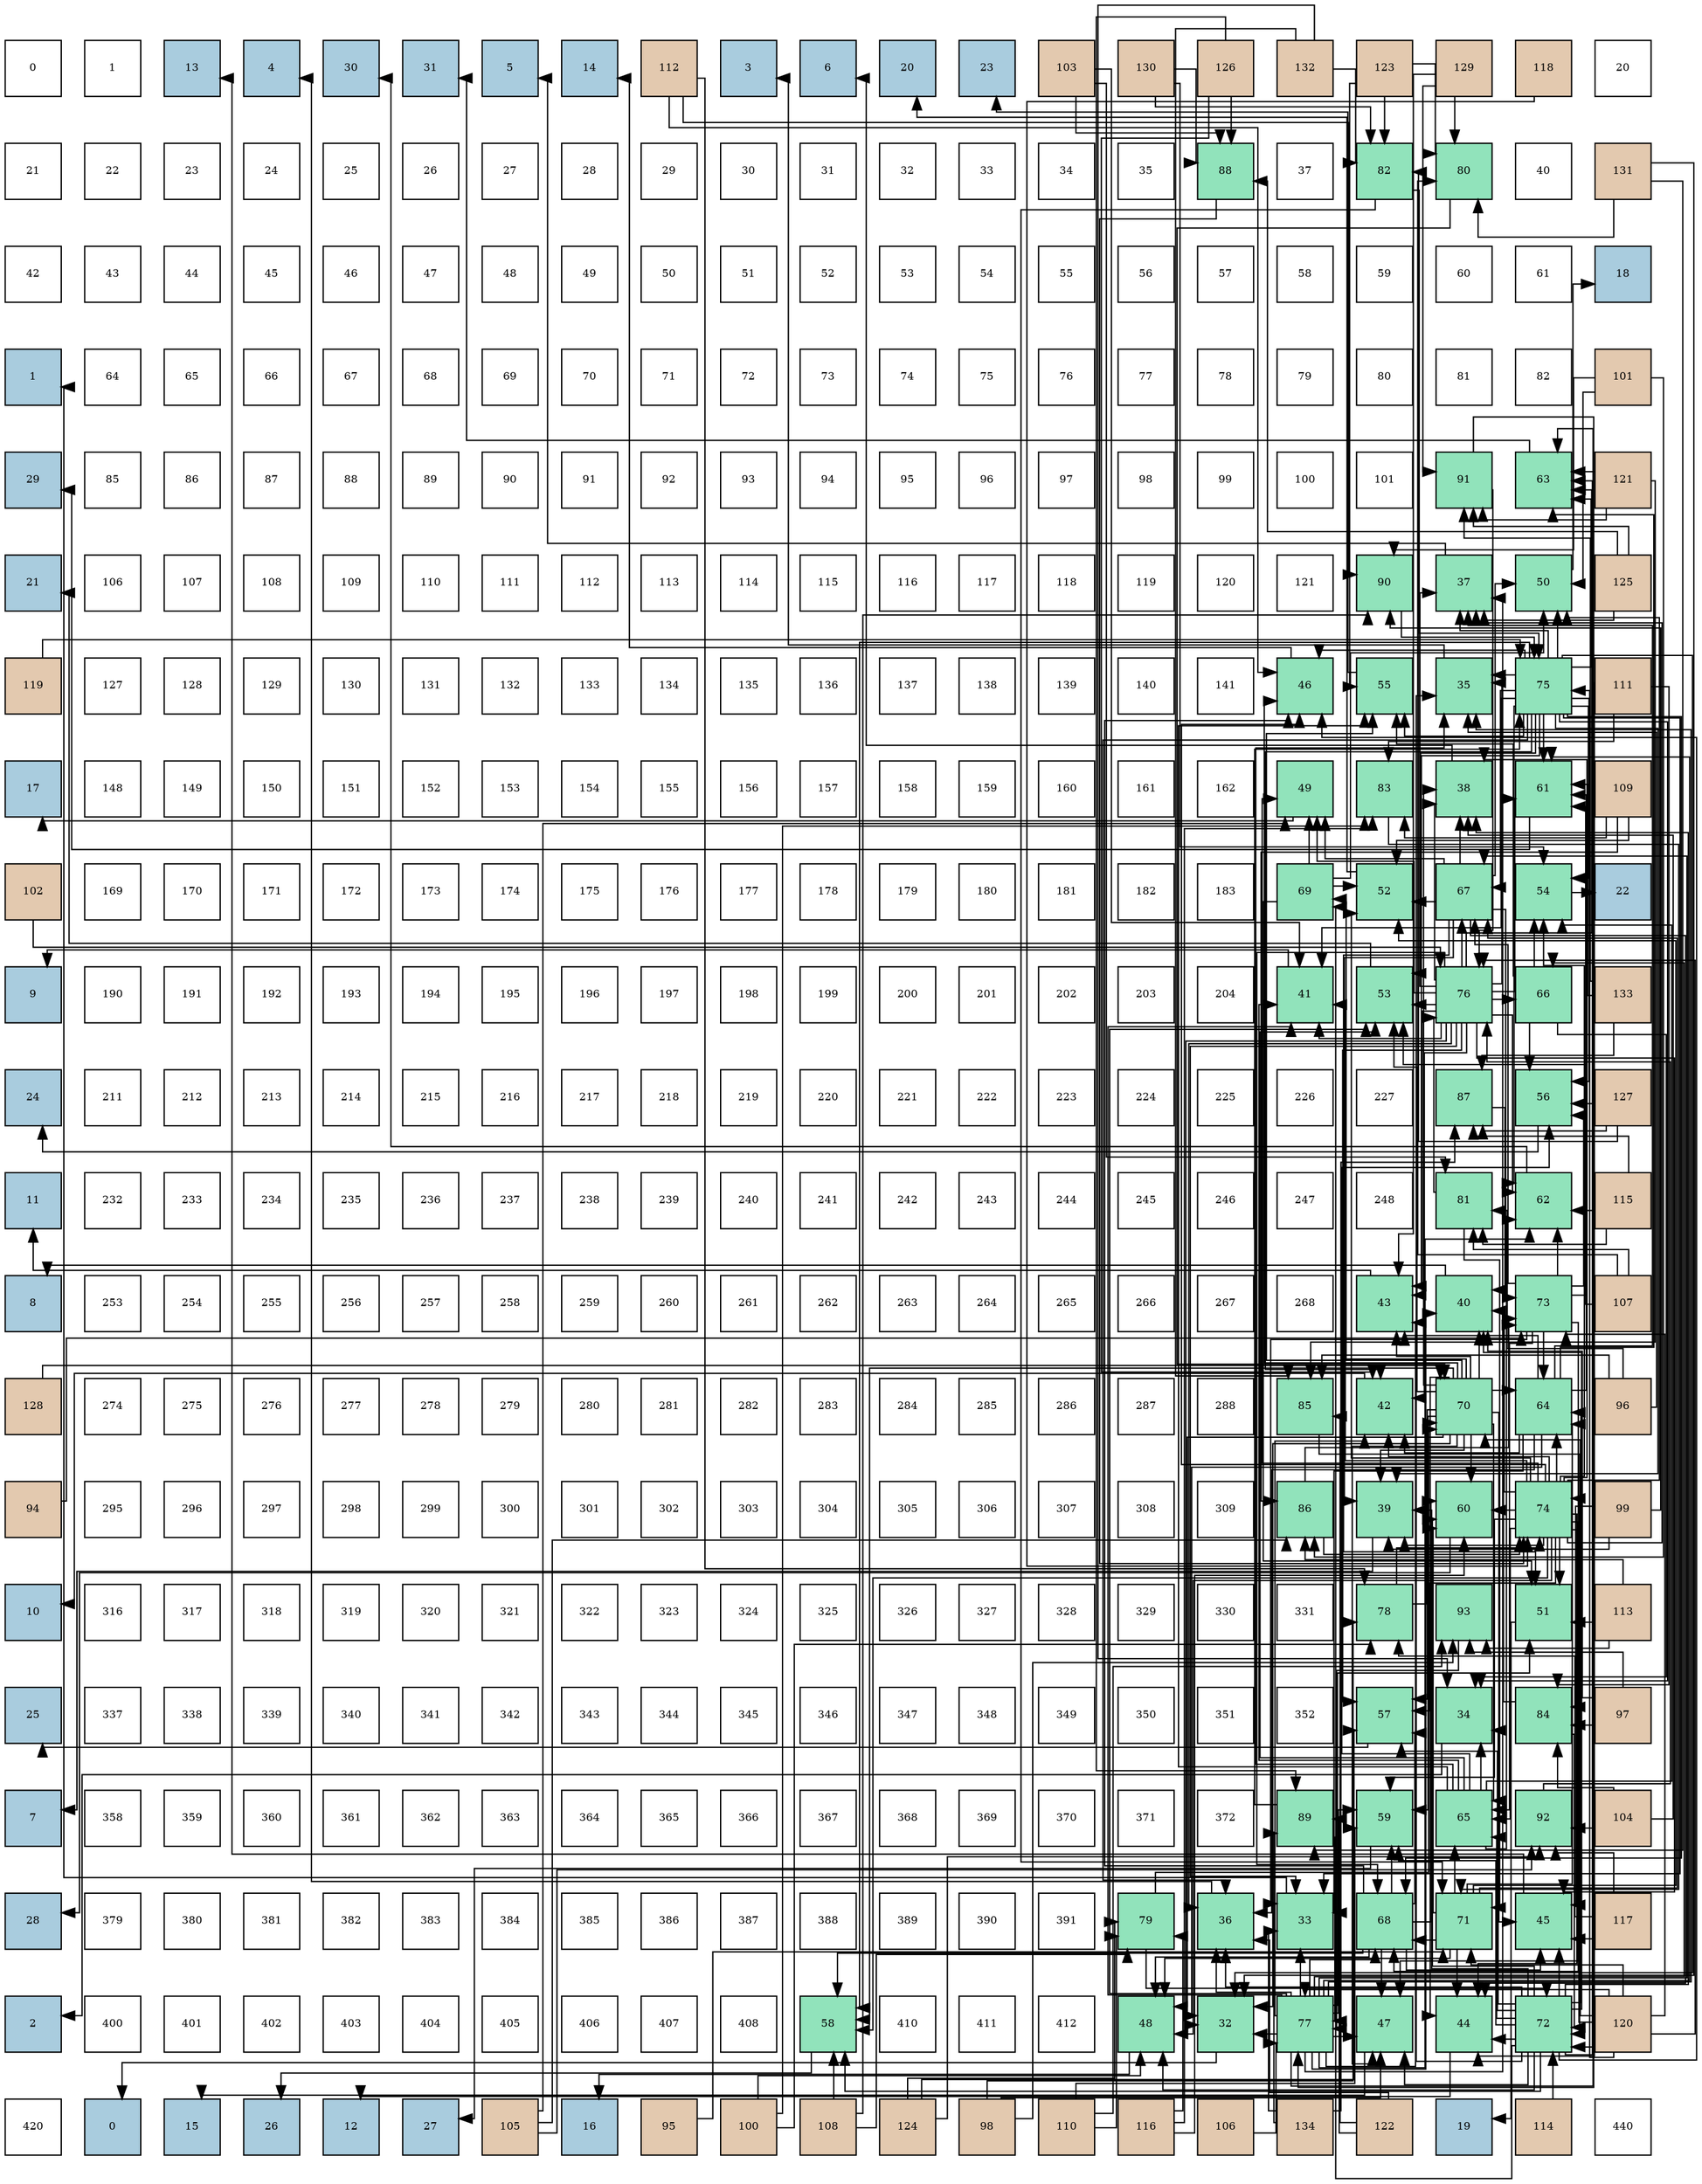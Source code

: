 digraph layout{
 rankdir=TB;
 splines=ortho;
 node [style=filled shape=square fixedsize=true width=0.6];
0[label="0", fontsize=8, fillcolor="#ffffff"];
1[label="1", fontsize=8, fillcolor="#ffffff"];
2[label="13", fontsize=8, fillcolor="#a9ccde"];
3[label="4", fontsize=8, fillcolor="#a9ccde"];
4[label="30", fontsize=8, fillcolor="#a9ccde"];
5[label="31", fontsize=8, fillcolor="#a9ccde"];
6[label="5", fontsize=8, fillcolor="#a9ccde"];
7[label="14", fontsize=8, fillcolor="#a9ccde"];
8[label="112", fontsize=8, fillcolor="#e3c9af"];
9[label="3", fontsize=8, fillcolor="#a9ccde"];
10[label="6", fontsize=8, fillcolor="#a9ccde"];
11[label="20", fontsize=8, fillcolor="#a9ccde"];
12[label="23", fontsize=8, fillcolor="#a9ccde"];
13[label="103", fontsize=8, fillcolor="#e3c9af"];
14[label="130", fontsize=8, fillcolor="#e3c9af"];
15[label="126", fontsize=8, fillcolor="#e3c9af"];
16[label="132", fontsize=8, fillcolor="#e3c9af"];
17[label="123", fontsize=8, fillcolor="#e3c9af"];
18[label="129", fontsize=8, fillcolor="#e3c9af"];
19[label="118", fontsize=8, fillcolor="#e3c9af"];
20[label="20", fontsize=8, fillcolor="#ffffff"];
21[label="21", fontsize=8, fillcolor="#ffffff"];
22[label="22", fontsize=8, fillcolor="#ffffff"];
23[label="23", fontsize=8, fillcolor="#ffffff"];
24[label="24", fontsize=8, fillcolor="#ffffff"];
25[label="25", fontsize=8, fillcolor="#ffffff"];
26[label="26", fontsize=8, fillcolor="#ffffff"];
27[label="27", fontsize=8, fillcolor="#ffffff"];
28[label="28", fontsize=8, fillcolor="#ffffff"];
29[label="29", fontsize=8, fillcolor="#ffffff"];
30[label="30", fontsize=8, fillcolor="#ffffff"];
31[label="31", fontsize=8, fillcolor="#ffffff"];
32[label="32", fontsize=8, fillcolor="#ffffff"];
33[label="33", fontsize=8, fillcolor="#ffffff"];
34[label="34", fontsize=8, fillcolor="#ffffff"];
35[label="35", fontsize=8, fillcolor="#ffffff"];
36[label="88", fontsize=8, fillcolor="#91e3bb"];
37[label="37", fontsize=8, fillcolor="#ffffff"];
38[label="82", fontsize=8, fillcolor="#91e3bb"];
39[label="80", fontsize=8, fillcolor="#91e3bb"];
40[label="40", fontsize=8, fillcolor="#ffffff"];
41[label="131", fontsize=8, fillcolor="#e3c9af"];
42[label="42", fontsize=8, fillcolor="#ffffff"];
43[label="43", fontsize=8, fillcolor="#ffffff"];
44[label="44", fontsize=8, fillcolor="#ffffff"];
45[label="45", fontsize=8, fillcolor="#ffffff"];
46[label="46", fontsize=8, fillcolor="#ffffff"];
47[label="47", fontsize=8, fillcolor="#ffffff"];
48[label="48", fontsize=8, fillcolor="#ffffff"];
49[label="49", fontsize=8, fillcolor="#ffffff"];
50[label="50", fontsize=8, fillcolor="#ffffff"];
51[label="51", fontsize=8, fillcolor="#ffffff"];
52[label="52", fontsize=8, fillcolor="#ffffff"];
53[label="53", fontsize=8, fillcolor="#ffffff"];
54[label="54", fontsize=8, fillcolor="#ffffff"];
55[label="55", fontsize=8, fillcolor="#ffffff"];
56[label="56", fontsize=8, fillcolor="#ffffff"];
57[label="57", fontsize=8, fillcolor="#ffffff"];
58[label="58", fontsize=8, fillcolor="#ffffff"];
59[label="59", fontsize=8, fillcolor="#ffffff"];
60[label="60", fontsize=8, fillcolor="#ffffff"];
61[label="61", fontsize=8, fillcolor="#ffffff"];
62[label="18", fontsize=8, fillcolor="#a9ccde"];
63[label="1", fontsize=8, fillcolor="#a9ccde"];
64[label="64", fontsize=8, fillcolor="#ffffff"];
65[label="65", fontsize=8, fillcolor="#ffffff"];
66[label="66", fontsize=8, fillcolor="#ffffff"];
67[label="67", fontsize=8, fillcolor="#ffffff"];
68[label="68", fontsize=8, fillcolor="#ffffff"];
69[label="69", fontsize=8, fillcolor="#ffffff"];
70[label="70", fontsize=8, fillcolor="#ffffff"];
71[label="71", fontsize=8, fillcolor="#ffffff"];
72[label="72", fontsize=8, fillcolor="#ffffff"];
73[label="73", fontsize=8, fillcolor="#ffffff"];
74[label="74", fontsize=8, fillcolor="#ffffff"];
75[label="75", fontsize=8, fillcolor="#ffffff"];
76[label="76", fontsize=8, fillcolor="#ffffff"];
77[label="77", fontsize=8, fillcolor="#ffffff"];
78[label="78", fontsize=8, fillcolor="#ffffff"];
79[label="79", fontsize=8, fillcolor="#ffffff"];
80[label="80", fontsize=8, fillcolor="#ffffff"];
81[label="81", fontsize=8, fillcolor="#ffffff"];
82[label="82", fontsize=8, fillcolor="#ffffff"];
83[label="101", fontsize=8, fillcolor="#e3c9af"];
84[label="29", fontsize=8, fillcolor="#a9ccde"];
85[label="85", fontsize=8, fillcolor="#ffffff"];
86[label="86", fontsize=8, fillcolor="#ffffff"];
87[label="87", fontsize=8, fillcolor="#ffffff"];
88[label="88", fontsize=8, fillcolor="#ffffff"];
89[label="89", fontsize=8, fillcolor="#ffffff"];
90[label="90", fontsize=8, fillcolor="#ffffff"];
91[label="91", fontsize=8, fillcolor="#ffffff"];
92[label="92", fontsize=8, fillcolor="#ffffff"];
93[label="93", fontsize=8, fillcolor="#ffffff"];
94[label="94", fontsize=8, fillcolor="#ffffff"];
95[label="95", fontsize=8, fillcolor="#ffffff"];
96[label="96", fontsize=8, fillcolor="#ffffff"];
97[label="97", fontsize=8, fillcolor="#ffffff"];
98[label="98", fontsize=8, fillcolor="#ffffff"];
99[label="99", fontsize=8, fillcolor="#ffffff"];
100[label="100", fontsize=8, fillcolor="#ffffff"];
101[label="101", fontsize=8, fillcolor="#ffffff"];
102[label="91", fontsize=8, fillcolor="#91e3bb"];
103[label="63", fontsize=8, fillcolor="#91e3bb"];
104[label="121", fontsize=8, fillcolor="#e3c9af"];
105[label="21", fontsize=8, fillcolor="#a9ccde"];
106[label="106", fontsize=8, fillcolor="#ffffff"];
107[label="107", fontsize=8, fillcolor="#ffffff"];
108[label="108", fontsize=8, fillcolor="#ffffff"];
109[label="109", fontsize=8, fillcolor="#ffffff"];
110[label="110", fontsize=8, fillcolor="#ffffff"];
111[label="111", fontsize=8, fillcolor="#ffffff"];
112[label="112", fontsize=8, fillcolor="#ffffff"];
113[label="113", fontsize=8, fillcolor="#ffffff"];
114[label="114", fontsize=8, fillcolor="#ffffff"];
115[label="115", fontsize=8, fillcolor="#ffffff"];
116[label="116", fontsize=8, fillcolor="#ffffff"];
117[label="117", fontsize=8, fillcolor="#ffffff"];
118[label="118", fontsize=8, fillcolor="#ffffff"];
119[label="119", fontsize=8, fillcolor="#ffffff"];
120[label="120", fontsize=8, fillcolor="#ffffff"];
121[label="121", fontsize=8, fillcolor="#ffffff"];
122[label="90", fontsize=8, fillcolor="#91e3bb"];
123[label="37", fontsize=8, fillcolor="#91e3bb"];
124[label="50", fontsize=8, fillcolor="#91e3bb"];
125[label="125", fontsize=8, fillcolor="#e3c9af"];
126[label="119", fontsize=8, fillcolor="#e3c9af"];
127[label="127", fontsize=8, fillcolor="#ffffff"];
128[label="128", fontsize=8, fillcolor="#ffffff"];
129[label="129", fontsize=8, fillcolor="#ffffff"];
130[label="130", fontsize=8, fillcolor="#ffffff"];
131[label="131", fontsize=8, fillcolor="#ffffff"];
132[label="132", fontsize=8, fillcolor="#ffffff"];
133[label="133", fontsize=8, fillcolor="#ffffff"];
134[label="134", fontsize=8, fillcolor="#ffffff"];
135[label="135", fontsize=8, fillcolor="#ffffff"];
136[label="136", fontsize=8, fillcolor="#ffffff"];
137[label="137", fontsize=8, fillcolor="#ffffff"];
138[label="138", fontsize=8, fillcolor="#ffffff"];
139[label="139", fontsize=8, fillcolor="#ffffff"];
140[label="140", fontsize=8, fillcolor="#ffffff"];
141[label="141", fontsize=8, fillcolor="#ffffff"];
142[label="46", fontsize=8, fillcolor="#91e3bb"];
143[label="55", fontsize=8, fillcolor="#91e3bb"];
144[label="35", fontsize=8, fillcolor="#91e3bb"];
145[label="75", fontsize=8, fillcolor="#91e3bb"];
146[label="111", fontsize=8, fillcolor="#e3c9af"];
147[label="17", fontsize=8, fillcolor="#a9ccde"];
148[label="148", fontsize=8, fillcolor="#ffffff"];
149[label="149", fontsize=8, fillcolor="#ffffff"];
150[label="150", fontsize=8, fillcolor="#ffffff"];
151[label="151", fontsize=8, fillcolor="#ffffff"];
152[label="152", fontsize=8, fillcolor="#ffffff"];
153[label="153", fontsize=8, fillcolor="#ffffff"];
154[label="154", fontsize=8, fillcolor="#ffffff"];
155[label="155", fontsize=8, fillcolor="#ffffff"];
156[label="156", fontsize=8, fillcolor="#ffffff"];
157[label="157", fontsize=8, fillcolor="#ffffff"];
158[label="158", fontsize=8, fillcolor="#ffffff"];
159[label="159", fontsize=8, fillcolor="#ffffff"];
160[label="160", fontsize=8, fillcolor="#ffffff"];
161[label="161", fontsize=8, fillcolor="#ffffff"];
162[label="162", fontsize=8, fillcolor="#ffffff"];
163[label="49", fontsize=8, fillcolor="#91e3bb"];
164[label="83", fontsize=8, fillcolor="#91e3bb"];
165[label="38", fontsize=8, fillcolor="#91e3bb"];
166[label="61", fontsize=8, fillcolor="#91e3bb"];
167[label="109", fontsize=8, fillcolor="#e3c9af"];
168[label="102", fontsize=8, fillcolor="#e3c9af"];
169[label="169", fontsize=8, fillcolor="#ffffff"];
170[label="170", fontsize=8, fillcolor="#ffffff"];
171[label="171", fontsize=8, fillcolor="#ffffff"];
172[label="172", fontsize=8, fillcolor="#ffffff"];
173[label="173", fontsize=8, fillcolor="#ffffff"];
174[label="174", fontsize=8, fillcolor="#ffffff"];
175[label="175", fontsize=8, fillcolor="#ffffff"];
176[label="176", fontsize=8, fillcolor="#ffffff"];
177[label="177", fontsize=8, fillcolor="#ffffff"];
178[label="178", fontsize=8, fillcolor="#ffffff"];
179[label="179", fontsize=8, fillcolor="#ffffff"];
180[label="180", fontsize=8, fillcolor="#ffffff"];
181[label="181", fontsize=8, fillcolor="#ffffff"];
182[label="182", fontsize=8, fillcolor="#ffffff"];
183[label="183", fontsize=8, fillcolor="#ffffff"];
184[label="69", fontsize=8, fillcolor="#91e3bb"];
185[label="52", fontsize=8, fillcolor="#91e3bb"];
186[label="67", fontsize=8, fillcolor="#91e3bb"];
187[label="54", fontsize=8, fillcolor="#91e3bb"];
188[label="22", fontsize=8, fillcolor="#a9ccde"];
189[label="9", fontsize=8, fillcolor="#a9ccde"];
190[label="190", fontsize=8, fillcolor="#ffffff"];
191[label="191", fontsize=8, fillcolor="#ffffff"];
192[label="192", fontsize=8, fillcolor="#ffffff"];
193[label="193", fontsize=8, fillcolor="#ffffff"];
194[label="194", fontsize=8, fillcolor="#ffffff"];
195[label="195", fontsize=8, fillcolor="#ffffff"];
196[label="196", fontsize=8, fillcolor="#ffffff"];
197[label="197", fontsize=8, fillcolor="#ffffff"];
198[label="198", fontsize=8, fillcolor="#ffffff"];
199[label="199", fontsize=8, fillcolor="#ffffff"];
200[label="200", fontsize=8, fillcolor="#ffffff"];
201[label="201", fontsize=8, fillcolor="#ffffff"];
202[label="202", fontsize=8, fillcolor="#ffffff"];
203[label="203", fontsize=8, fillcolor="#ffffff"];
204[label="204", fontsize=8, fillcolor="#ffffff"];
205[label="41", fontsize=8, fillcolor="#91e3bb"];
206[label="53", fontsize=8, fillcolor="#91e3bb"];
207[label="76", fontsize=8, fillcolor="#91e3bb"];
208[label="66", fontsize=8, fillcolor="#91e3bb"];
209[label="133", fontsize=8, fillcolor="#e3c9af"];
210[label="24", fontsize=8, fillcolor="#a9ccde"];
211[label="211", fontsize=8, fillcolor="#ffffff"];
212[label="212", fontsize=8, fillcolor="#ffffff"];
213[label="213", fontsize=8, fillcolor="#ffffff"];
214[label="214", fontsize=8, fillcolor="#ffffff"];
215[label="215", fontsize=8, fillcolor="#ffffff"];
216[label="216", fontsize=8, fillcolor="#ffffff"];
217[label="217", fontsize=8, fillcolor="#ffffff"];
218[label="218", fontsize=8, fillcolor="#ffffff"];
219[label="219", fontsize=8, fillcolor="#ffffff"];
220[label="220", fontsize=8, fillcolor="#ffffff"];
221[label="221", fontsize=8, fillcolor="#ffffff"];
222[label="222", fontsize=8, fillcolor="#ffffff"];
223[label="223", fontsize=8, fillcolor="#ffffff"];
224[label="224", fontsize=8, fillcolor="#ffffff"];
225[label="225", fontsize=8, fillcolor="#ffffff"];
226[label="226", fontsize=8, fillcolor="#ffffff"];
227[label="227", fontsize=8, fillcolor="#ffffff"];
228[label="87", fontsize=8, fillcolor="#91e3bb"];
229[label="56", fontsize=8, fillcolor="#91e3bb"];
230[label="127", fontsize=8, fillcolor="#e3c9af"];
231[label="11", fontsize=8, fillcolor="#a9ccde"];
232[label="232", fontsize=8, fillcolor="#ffffff"];
233[label="233", fontsize=8, fillcolor="#ffffff"];
234[label="234", fontsize=8, fillcolor="#ffffff"];
235[label="235", fontsize=8, fillcolor="#ffffff"];
236[label="236", fontsize=8, fillcolor="#ffffff"];
237[label="237", fontsize=8, fillcolor="#ffffff"];
238[label="238", fontsize=8, fillcolor="#ffffff"];
239[label="239", fontsize=8, fillcolor="#ffffff"];
240[label="240", fontsize=8, fillcolor="#ffffff"];
241[label="241", fontsize=8, fillcolor="#ffffff"];
242[label="242", fontsize=8, fillcolor="#ffffff"];
243[label="243", fontsize=8, fillcolor="#ffffff"];
244[label="244", fontsize=8, fillcolor="#ffffff"];
245[label="245", fontsize=8, fillcolor="#ffffff"];
246[label="246", fontsize=8, fillcolor="#ffffff"];
247[label="247", fontsize=8, fillcolor="#ffffff"];
248[label="248", fontsize=8, fillcolor="#ffffff"];
249[label="81", fontsize=8, fillcolor="#91e3bb"];
250[label="62", fontsize=8, fillcolor="#91e3bb"];
251[label="115", fontsize=8, fillcolor="#e3c9af"];
252[label="8", fontsize=8, fillcolor="#a9ccde"];
253[label="253", fontsize=8, fillcolor="#ffffff"];
254[label="254", fontsize=8, fillcolor="#ffffff"];
255[label="255", fontsize=8, fillcolor="#ffffff"];
256[label="256", fontsize=8, fillcolor="#ffffff"];
257[label="257", fontsize=8, fillcolor="#ffffff"];
258[label="258", fontsize=8, fillcolor="#ffffff"];
259[label="259", fontsize=8, fillcolor="#ffffff"];
260[label="260", fontsize=8, fillcolor="#ffffff"];
261[label="261", fontsize=8, fillcolor="#ffffff"];
262[label="262", fontsize=8, fillcolor="#ffffff"];
263[label="263", fontsize=8, fillcolor="#ffffff"];
264[label="264", fontsize=8, fillcolor="#ffffff"];
265[label="265", fontsize=8, fillcolor="#ffffff"];
266[label="266", fontsize=8, fillcolor="#ffffff"];
267[label="267", fontsize=8, fillcolor="#ffffff"];
268[label="268", fontsize=8, fillcolor="#ffffff"];
269[label="43", fontsize=8, fillcolor="#91e3bb"];
270[label="40", fontsize=8, fillcolor="#91e3bb"];
271[label="73", fontsize=8, fillcolor="#91e3bb"];
272[label="107", fontsize=8, fillcolor="#e3c9af"];
273[label="128", fontsize=8, fillcolor="#e3c9af"];
274[label="274", fontsize=8, fillcolor="#ffffff"];
275[label="275", fontsize=8, fillcolor="#ffffff"];
276[label="276", fontsize=8, fillcolor="#ffffff"];
277[label="277", fontsize=8, fillcolor="#ffffff"];
278[label="278", fontsize=8, fillcolor="#ffffff"];
279[label="279", fontsize=8, fillcolor="#ffffff"];
280[label="280", fontsize=8, fillcolor="#ffffff"];
281[label="281", fontsize=8, fillcolor="#ffffff"];
282[label="282", fontsize=8, fillcolor="#ffffff"];
283[label="283", fontsize=8, fillcolor="#ffffff"];
284[label="284", fontsize=8, fillcolor="#ffffff"];
285[label="285", fontsize=8, fillcolor="#ffffff"];
286[label="286", fontsize=8, fillcolor="#ffffff"];
287[label="287", fontsize=8, fillcolor="#ffffff"];
288[label="288", fontsize=8, fillcolor="#ffffff"];
289[label="85", fontsize=8, fillcolor="#91e3bb"];
290[label="42", fontsize=8, fillcolor="#91e3bb"];
291[label="70", fontsize=8, fillcolor="#91e3bb"];
292[label="64", fontsize=8, fillcolor="#91e3bb"];
293[label="96", fontsize=8, fillcolor="#e3c9af"];
294[label="94", fontsize=8, fillcolor="#e3c9af"];
295[label="295", fontsize=8, fillcolor="#ffffff"];
296[label="296", fontsize=8, fillcolor="#ffffff"];
297[label="297", fontsize=8, fillcolor="#ffffff"];
298[label="298", fontsize=8, fillcolor="#ffffff"];
299[label="299", fontsize=8, fillcolor="#ffffff"];
300[label="300", fontsize=8, fillcolor="#ffffff"];
301[label="301", fontsize=8, fillcolor="#ffffff"];
302[label="302", fontsize=8, fillcolor="#ffffff"];
303[label="303", fontsize=8, fillcolor="#ffffff"];
304[label="304", fontsize=8, fillcolor="#ffffff"];
305[label="305", fontsize=8, fillcolor="#ffffff"];
306[label="306", fontsize=8, fillcolor="#ffffff"];
307[label="307", fontsize=8, fillcolor="#ffffff"];
308[label="308", fontsize=8, fillcolor="#ffffff"];
309[label="309", fontsize=8, fillcolor="#ffffff"];
310[label="86", fontsize=8, fillcolor="#91e3bb"];
311[label="39", fontsize=8, fillcolor="#91e3bb"];
312[label="60", fontsize=8, fillcolor="#91e3bb"];
313[label="74", fontsize=8, fillcolor="#91e3bb"];
314[label="99", fontsize=8, fillcolor="#e3c9af"];
315[label="10", fontsize=8, fillcolor="#a9ccde"];
316[label="316", fontsize=8, fillcolor="#ffffff"];
317[label="317", fontsize=8, fillcolor="#ffffff"];
318[label="318", fontsize=8, fillcolor="#ffffff"];
319[label="319", fontsize=8, fillcolor="#ffffff"];
320[label="320", fontsize=8, fillcolor="#ffffff"];
321[label="321", fontsize=8, fillcolor="#ffffff"];
322[label="322", fontsize=8, fillcolor="#ffffff"];
323[label="323", fontsize=8, fillcolor="#ffffff"];
324[label="324", fontsize=8, fillcolor="#ffffff"];
325[label="325", fontsize=8, fillcolor="#ffffff"];
326[label="326", fontsize=8, fillcolor="#ffffff"];
327[label="327", fontsize=8, fillcolor="#ffffff"];
328[label="328", fontsize=8, fillcolor="#ffffff"];
329[label="329", fontsize=8, fillcolor="#ffffff"];
330[label="330", fontsize=8, fillcolor="#ffffff"];
331[label="331", fontsize=8, fillcolor="#ffffff"];
332[label="78", fontsize=8, fillcolor="#91e3bb"];
333[label="93", fontsize=8, fillcolor="#91e3bb"];
334[label="51", fontsize=8, fillcolor="#91e3bb"];
335[label="113", fontsize=8, fillcolor="#e3c9af"];
336[label="25", fontsize=8, fillcolor="#a9ccde"];
337[label="337", fontsize=8, fillcolor="#ffffff"];
338[label="338", fontsize=8, fillcolor="#ffffff"];
339[label="339", fontsize=8, fillcolor="#ffffff"];
340[label="340", fontsize=8, fillcolor="#ffffff"];
341[label="341", fontsize=8, fillcolor="#ffffff"];
342[label="342", fontsize=8, fillcolor="#ffffff"];
343[label="343", fontsize=8, fillcolor="#ffffff"];
344[label="344", fontsize=8, fillcolor="#ffffff"];
345[label="345", fontsize=8, fillcolor="#ffffff"];
346[label="346", fontsize=8, fillcolor="#ffffff"];
347[label="347", fontsize=8, fillcolor="#ffffff"];
348[label="348", fontsize=8, fillcolor="#ffffff"];
349[label="349", fontsize=8, fillcolor="#ffffff"];
350[label="350", fontsize=8, fillcolor="#ffffff"];
351[label="351", fontsize=8, fillcolor="#ffffff"];
352[label="352", fontsize=8, fillcolor="#ffffff"];
353[label="57", fontsize=8, fillcolor="#91e3bb"];
354[label="34", fontsize=8, fillcolor="#91e3bb"];
355[label="84", fontsize=8, fillcolor="#91e3bb"];
356[label="97", fontsize=8, fillcolor="#e3c9af"];
357[label="7", fontsize=8, fillcolor="#a9ccde"];
358[label="358", fontsize=8, fillcolor="#ffffff"];
359[label="359", fontsize=8, fillcolor="#ffffff"];
360[label="360", fontsize=8, fillcolor="#ffffff"];
361[label="361", fontsize=8, fillcolor="#ffffff"];
362[label="362", fontsize=8, fillcolor="#ffffff"];
363[label="363", fontsize=8, fillcolor="#ffffff"];
364[label="364", fontsize=8, fillcolor="#ffffff"];
365[label="365", fontsize=8, fillcolor="#ffffff"];
366[label="366", fontsize=8, fillcolor="#ffffff"];
367[label="367", fontsize=8, fillcolor="#ffffff"];
368[label="368", fontsize=8, fillcolor="#ffffff"];
369[label="369", fontsize=8, fillcolor="#ffffff"];
370[label="370", fontsize=8, fillcolor="#ffffff"];
371[label="371", fontsize=8, fillcolor="#ffffff"];
372[label="372", fontsize=8, fillcolor="#ffffff"];
373[label="89", fontsize=8, fillcolor="#91e3bb"];
374[label="59", fontsize=8, fillcolor="#91e3bb"];
375[label="65", fontsize=8, fillcolor="#91e3bb"];
376[label="92", fontsize=8, fillcolor="#91e3bb"];
377[label="104", fontsize=8, fillcolor="#e3c9af"];
378[label="28", fontsize=8, fillcolor="#a9ccde"];
379[label="379", fontsize=8, fillcolor="#ffffff"];
380[label="380", fontsize=8, fillcolor="#ffffff"];
381[label="381", fontsize=8, fillcolor="#ffffff"];
382[label="382", fontsize=8, fillcolor="#ffffff"];
383[label="383", fontsize=8, fillcolor="#ffffff"];
384[label="384", fontsize=8, fillcolor="#ffffff"];
385[label="385", fontsize=8, fillcolor="#ffffff"];
386[label="386", fontsize=8, fillcolor="#ffffff"];
387[label="387", fontsize=8, fillcolor="#ffffff"];
388[label="388", fontsize=8, fillcolor="#ffffff"];
389[label="389", fontsize=8, fillcolor="#ffffff"];
390[label="390", fontsize=8, fillcolor="#ffffff"];
391[label="391", fontsize=8, fillcolor="#ffffff"];
392[label="79", fontsize=8, fillcolor="#91e3bb"];
393[label="36", fontsize=8, fillcolor="#91e3bb"];
394[label="33", fontsize=8, fillcolor="#91e3bb"];
395[label="68", fontsize=8, fillcolor="#91e3bb"];
396[label="71", fontsize=8, fillcolor="#91e3bb"];
397[label="45", fontsize=8, fillcolor="#91e3bb"];
398[label="117", fontsize=8, fillcolor="#e3c9af"];
399[label="2", fontsize=8, fillcolor="#a9ccde"];
400[label="400", fontsize=8, fillcolor="#ffffff"];
401[label="401", fontsize=8, fillcolor="#ffffff"];
402[label="402", fontsize=8, fillcolor="#ffffff"];
403[label="403", fontsize=8, fillcolor="#ffffff"];
404[label="404", fontsize=8, fillcolor="#ffffff"];
405[label="405", fontsize=8, fillcolor="#ffffff"];
406[label="406", fontsize=8, fillcolor="#ffffff"];
407[label="407", fontsize=8, fillcolor="#ffffff"];
408[label="408", fontsize=8, fillcolor="#ffffff"];
409[label="58", fontsize=8, fillcolor="#91e3bb"];
410[label="410", fontsize=8, fillcolor="#ffffff"];
411[label="411", fontsize=8, fillcolor="#ffffff"];
412[label="412", fontsize=8, fillcolor="#ffffff"];
413[label="48", fontsize=8, fillcolor="#91e3bb"];
414[label="32", fontsize=8, fillcolor="#91e3bb"];
415[label="77", fontsize=8, fillcolor="#91e3bb"];
416[label="47", fontsize=8, fillcolor="#91e3bb"];
417[label="44", fontsize=8, fillcolor="#91e3bb"];
418[label="72", fontsize=8, fillcolor="#91e3bb"];
419[label="120", fontsize=8, fillcolor="#e3c9af"];
420[label="420", fontsize=8, fillcolor="#ffffff"];
421[label="0", fontsize=8, fillcolor="#a9ccde"];
422[label="15", fontsize=8, fillcolor="#a9ccde"];
423[label="26", fontsize=8, fillcolor="#a9ccde"];
424[label="12", fontsize=8, fillcolor="#a9ccde"];
425[label="27", fontsize=8, fillcolor="#a9ccde"];
426[label="105", fontsize=8, fillcolor="#e3c9af"];
427[label="16", fontsize=8, fillcolor="#a9ccde"];
428[label="95", fontsize=8, fillcolor="#e3c9af"];
429[label="100", fontsize=8, fillcolor="#e3c9af"];
430[label="108", fontsize=8, fillcolor="#e3c9af"];
431[label="124", fontsize=8, fillcolor="#e3c9af"];
432[label="98", fontsize=8, fillcolor="#e3c9af"];
433[label="110", fontsize=8, fillcolor="#e3c9af"];
434[label="116", fontsize=8, fillcolor="#e3c9af"];
435[label="106", fontsize=8, fillcolor="#e3c9af"];
436[label="134", fontsize=8, fillcolor="#e3c9af"];
437[label="122", fontsize=8, fillcolor="#e3c9af"];
438[label="19", fontsize=8, fillcolor="#a9ccde"];
439[label="114", fontsize=8, fillcolor="#e3c9af"];
440[label="440", fontsize=8, fillcolor="#ffffff"];
edge [constraint=false, style=vis];414 -> 421;
394 -> 63;
354 -> 399;
144 -> 9;
393 -> 3;
123 -> 6;
165 -> 10;
311 -> 357;
270 -> 252;
205 -> 189;
290 -> 315;
269 -> 231;
417 -> 424;
397 -> 2;
142 -> 7;
416 -> 422;
413 -> 427;
163 -> 147;
124 -> 62;
334 -> 438;
185 -> 11;
206 -> 105;
187 -> 188;
143 -> 12;
229 -> 210;
353 -> 336;
409 -> 423;
374 -> 425;
312 -> 378;
166 -> 84;
250 -> 4;
103 -> 5;
292 -> 414;
292 -> 394;
292 -> 393;
292 -> 123;
292 -> 290;
292 -> 269;
292 -> 166;
292 -> 103;
375 -> 354;
375 -> 144;
375 -> 205;
375 -> 206;
375 -> 187;
375 -> 143;
375 -> 229;
375 -> 250;
208 -> 354;
208 -> 187;
208 -> 143;
208 -> 229;
186 -> 165;
186 -> 311;
186 -> 270;
186 -> 417;
186 -> 163;
186 -> 124;
186 -> 334;
186 -> 185;
395 -> 397;
395 -> 142;
395 -> 416;
395 -> 413;
395 -> 353;
395 -> 409;
395 -> 374;
395 -> 312;
184 -> 163;
184 -> 124;
184 -> 334;
184 -> 185;
291 -> 414;
291 -> 165;
291 -> 311;
291 -> 270;
291 -> 269;
291 -> 417;
291 -> 397;
291 -> 142;
291 -> 416;
291 -> 413;
291 -> 206;
291 -> 143;
291 -> 353;
291 -> 409;
291 -> 374;
291 -> 312;
291 -> 292;
291 -> 375;
291 -> 184;
396 -> 417;
396 -> 413;
396 -> 185;
396 -> 312;
396 -> 292;
396 -> 375;
396 -> 186;
396 -> 395;
418 -> 354;
418 -> 144;
418 -> 393;
418 -> 165;
418 -> 311;
418 -> 270;
418 -> 417;
418 -> 397;
418 -> 142;
418 -> 416;
418 -> 413;
418 -> 353;
418 -> 409;
418 -> 374;
418 -> 312;
418 -> 103;
418 -> 292;
418 -> 375;
418 -> 184;
271 -> 394;
271 -> 229;
271 -> 166;
271 -> 250;
271 -> 292;
271 -> 375;
271 -> 186;
271 -> 395;
313 -> 123;
313 -> 165;
313 -> 311;
313 -> 270;
313 -> 205;
313 -> 290;
313 -> 417;
313 -> 397;
313 -> 142;
313 -> 416;
313 -> 413;
313 -> 163;
313 -> 124;
313 -> 334;
313 -> 185;
313 -> 187;
313 -> 353;
313 -> 409;
313 -> 374;
313 -> 312;
313 -> 292;
313 -> 375;
145 -> 414;
145 -> 394;
145 -> 354;
145 -> 144;
145 -> 393;
145 -> 123;
145 -> 311;
145 -> 205;
145 -> 290;
145 -> 269;
145 -> 142;
145 -> 124;
145 -> 206;
145 -> 187;
145 -> 143;
145 -> 229;
145 -> 409;
145 -> 166;
145 -> 250;
145 -> 103;
145 -> 186;
145 -> 395;
207 -> 414;
207 -> 394;
207 -> 144;
207 -> 393;
207 -> 123;
207 -> 165;
207 -> 205;
207 -> 290;
207 -> 269;
207 -> 397;
207 -> 163;
207 -> 206;
207 -> 353;
207 -> 166;
207 -> 250;
207 -> 103;
207 -> 208;
207 -> 186;
207 -> 395;
415 -> 414;
415 -> 394;
415 -> 144;
415 -> 393;
415 -> 123;
415 -> 270;
415 -> 205;
415 -> 290;
415 -> 269;
415 -> 416;
415 -> 334;
415 -> 206;
415 -> 374;
415 -> 166;
415 -> 250;
415 -> 103;
415 -> 208;
415 -> 186;
415 -> 395;
332 -> 291;
332 -> 313;
392 -> 291;
392 -> 418;
39 -> 291;
249 -> 396;
249 -> 207;
38 -> 396;
38 -> 145;
164 -> 396;
355 -> 418;
355 -> 271;
289 -> 418;
310 -> 271;
310 -> 313;
228 -> 271;
36 -> 313;
373 -> 145;
373 -> 415;
122 -> 145;
102 -> 207;
102 -> 415;
376 -> 207;
333 -> 415;
294 -> 271;
428 -> 396;
293 -> 144;
293 -> 249;
293 -> 289;
356 -> 270;
356 -> 355;
356 -> 333;
432 -> 416;
432 -> 332;
432 -> 333;
314 -> 311;
314 -> 355;
314 -> 122;
429 -> 413;
429 -> 332;
429 -> 164;
83 -> 124;
83 -> 310;
83 -> 122;
168 -> 207;
13 -> 205;
13 -> 249;
13 -> 36;
377 -> 165;
377 -> 355;
377 -> 376;
426 -> 163;
426 -> 310;
426 -> 376;
435 -> 415;
272 -> 206;
272 -> 39;
272 -> 249;
430 -> 409;
430 -> 392;
430 -> 122;
167 -> 185;
167 -> 164;
167 -> 310;
433 -> 374;
433 -> 392;
433 -> 333;
146 -> 417;
146 -> 164;
146 -> 355;
8 -> 142;
8 -> 332;
8 -> 122;
335 -> 334;
335 -> 310;
335 -> 333;
439 -> 418;
251 -> 250;
251 -> 249;
251 -> 228;
434 -> 312;
434 -> 392;
434 -> 164;
398 -> 397;
398 -> 332;
398 -> 376;
19 -> 313;
126 -> 145;
419 -> 291;
419 -> 396;
419 -> 418;
419 -> 271;
419 -> 313;
419 -> 145;
419 -> 207;
419 -> 415;
104 -> 103;
104 -> 289;
104 -> 102;
437 -> 393;
437 -> 289;
437 -> 373;
17 -> 143;
17 -> 39;
17 -> 38;
431 -> 353;
431 -> 392;
431 -> 376;
125 -> 123;
125 -> 36;
125 -> 102;
15 -> 290;
15 -> 36;
15 -> 373;
230 -> 229;
230 -> 38;
230 -> 228;
273 -> 291;
18 -> 269;
18 -> 39;
18 -> 102;
14 -> 187;
14 -> 38;
14 -> 36;
41 -> 414;
41 -> 39;
41 -> 373;
16 -> 354;
16 -> 38;
16 -> 289;
209 -> 166;
209 -> 228;
209 -> 102;
436 -> 394;
436 -> 228;
436 -> 373;
edge [constraint=true, style=invis];
0 -> 21 -> 42 -> 63 -> 84 -> 105 -> 126 -> 147 -> 168 -> 189 -> 210 -> 231 -> 252 -> 273 -> 294 -> 315 -> 336 -> 357 -> 378 -> 399 -> 420;
1 -> 22 -> 43 -> 64 -> 85 -> 106 -> 127 -> 148 -> 169 -> 190 -> 211 -> 232 -> 253 -> 274 -> 295 -> 316 -> 337 -> 358 -> 379 -> 400 -> 421;
2 -> 23 -> 44 -> 65 -> 86 -> 107 -> 128 -> 149 -> 170 -> 191 -> 212 -> 233 -> 254 -> 275 -> 296 -> 317 -> 338 -> 359 -> 380 -> 401 -> 422;
3 -> 24 -> 45 -> 66 -> 87 -> 108 -> 129 -> 150 -> 171 -> 192 -> 213 -> 234 -> 255 -> 276 -> 297 -> 318 -> 339 -> 360 -> 381 -> 402 -> 423;
4 -> 25 -> 46 -> 67 -> 88 -> 109 -> 130 -> 151 -> 172 -> 193 -> 214 -> 235 -> 256 -> 277 -> 298 -> 319 -> 340 -> 361 -> 382 -> 403 -> 424;
5 -> 26 -> 47 -> 68 -> 89 -> 110 -> 131 -> 152 -> 173 -> 194 -> 215 -> 236 -> 257 -> 278 -> 299 -> 320 -> 341 -> 362 -> 383 -> 404 -> 425;
6 -> 27 -> 48 -> 69 -> 90 -> 111 -> 132 -> 153 -> 174 -> 195 -> 216 -> 237 -> 258 -> 279 -> 300 -> 321 -> 342 -> 363 -> 384 -> 405 -> 426;
7 -> 28 -> 49 -> 70 -> 91 -> 112 -> 133 -> 154 -> 175 -> 196 -> 217 -> 238 -> 259 -> 280 -> 301 -> 322 -> 343 -> 364 -> 385 -> 406 -> 427;
8 -> 29 -> 50 -> 71 -> 92 -> 113 -> 134 -> 155 -> 176 -> 197 -> 218 -> 239 -> 260 -> 281 -> 302 -> 323 -> 344 -> 365 -> 386 -> 407 -> 428;
9 -> 30 -> 51 -> 72 -> 93 -> 114 -> 135 -> 156 -> 177 -> 198 -> 219 -> 240 -> 261 -> 282 -> 303 -> 324 -> 345 -> 366 -> 387 -> 408 -> 429;
10 -> 31 -> 52 -> 73 -> 94 -> 115 -> 136 -> 157 -> 178 -> 199 -> 220 -> 241 -> 262 -> 283 -> 304 -> 325 -> 346 -> 367 -> 388 -> 409 -> 430;
11 -> 32 -> 53 -> 74 -> 95 -> 116 -> 137 -> 158 -> 179 -> 200 -> 221 -> 242 -> 263 -> 284 -> 305 -> 326 -> 347 -> 368 -> 389 -> 410 -> 431;
12 -> 33 -> 54 -> 75 -> 96 -> 117 -> 138 -> 159 -> 180 -> 201 -> 222 -> 243 -> 264 -> 285 -> 306 -> 327 -> 348 -> 369 -> 390 -> 411 -> 432;
13 -> 34 -> 55 -> 76 -> 97 -> 118 -> 139 -> 160 -> 181 -> 202 -> 223 -> 244 -> 265 -> 286 -> 307 -> 328 -> 349 -> 370 -> 391 -> 412 -> 433;
14 -> 35 -> 56 -> 77 -> 98 -> 119 -> 140 -> 161 -> 182 -> 203 -> 224 -> 245 -> 266 -> 287 -> 308 -> 329 -> 350 -> 371 -> 392 -> 413 -> 434;
15 -> 36 -> 57 -> 78 -> 99 -> 120 -> 141 -> 162 -> 183 -> 204 -> 225 -> 246 -> 267 -> 288 -> 309 -> 330 -> 351 -> 372 -> 393 -> 414 -> 435;
16 -> 37 -> 58 -> 79 -> 100 -> 121 -> 142 -> 163 -> 184 -> 205 -> 226 -> 247 -> 268 -> 289 -> 310 -> 331 -> 352 -> 373 -> 394 -> 415 -> 436;
17 -> 38 -> 59 -> 80 -> 101 -> 122 -> 143 -> 164 -> 185 -> 206 -> 227 -> 248 -> 269 -> 290 -> 311 -> 332 -> 353 -> 374 -> 395 -> 416 -> 437;
18 -> 39 -> 60 -> 81 -> 102 -> 123 -> 144 -> 165 -> 186 -> 207 -> 228 -> 249 -> 270 -> 291 -> 312 -> 333 -> 354 -> 375 -> 396 -> 417 -> 438;
19 -> 40 -> 61 -> 82 -> 103 -> 124 -> 145 -> 166 -> 187 -> 208 -> 229 -> 250 -> 271 -> 292 -> 313 -> 334 -> 355 -> 376 -> 397 -> 418 -> 439;
20 -> 41 -> 62 -> 83 -> 104 -> 125 -> 146 -> 167 -> 188 -> 209 -> 230 -> 251 -> 272 -> 293 -> 314 -> 335 -> 356 -> 377 -> 398 -> 419 -> 440;
rank = same {0 -> 1 -> 2 -> 3 -> 4 -> 5 -> 6 -> 7 -> 8 -> 9 -> 10 -> 11 -> 12 -> 13 -> 14 -> 15 -> 16 -> 17 -> 18 -> 19 -> 20};
rank = same {21 -> 22 -> 23 -> 24 -> 25 -> 26 -> 27 -> 28 -> 29 -> 30 -> 31 -> 32 -> 33 -> 34 -> 35 -> 36 -> 37 -> 38 -> 39 -> 40 -> 41};
rank = same {42 -> 43 -> 44 -> 45 -> 46 -> 47 -> 48 -> 49 -> 50 -> 51 -> 52 -> 53 -> 54 -> 55 -> 56 -> 57 -> 58 -> 59 -> 60 -> 61 -> 62};
rank = same {63 -> 64 -> 65 -> 66 -> 67 -> 68 -> 69 -> 70 -> 71 -> 72 -> 73 -> 74 -> 75 -> 76 -> 77 -> 78 -> 79 -> 80 -> 81 -> 82 -> 83};
rank = same {84 -> 85 -> 86 -> 87 -> 88 -> 89 -> 90 -> 91 -> 92 -> 93 -> 94 -> 95 -> 96 -> 97 -> 98 -> 99 -> 100 -> 101 -> 102 -> 103 -> 104};
rank = same {105 -> 106 -> 107 -> 108 -> 109 -> 110 -> 111 -> 112 -> 113 -> 114 -> 115 -> 116 -> 117 -> 118 -> 119 -> 120 -> 121 -> 122 -> 123 -> 124 -> 125};
rank = same {126 -> 127 -> 128 -> 129 -> 130 -> 131 -> 132 -> 133 -> 134 -> 135 -> 136 -> 137 -> 138 -> 139 -> 140 -> 141 -> 142 -> 143 -> 144 -> 145 -> 146};
rank = same {147 -> 148 -> 149 -> 150 -> 151 -> 152 -> 153 -> 154 -> 155 -> 156 -> 157 -> 158 -> 159 -> 160 -> 161 -> 162 -> 163 -> 164 -> 165 -> 166 -> 167};
rank = same {168 -> 169 -> 170 -> 171 -> 172 -> 173 -> 174 -> 175 -> 176 -> 177 -> 178 -> 179 -> 180 -> 181 -> 182 -> 183 -> 184 -> 185 -> 186 -> 187 -> 188};
rank = same {189 -> 190 -> 191 -> 192 -> 193 -> 194 -> 195 -> 196 -> 197 -> 198 -> 199 -> 200 -> 201 -> 202 -> 203 -> 204 -> 205 -> 206 -> 207 -> 208 -> 209};
rank = same {210 -> 211 -> 212 -> 213 -> 214 -> 215 -> 216 -> 217 -> 218 -> 219 -> 220 -> 221 -> 222 -> 223 -> 224 -> 225 -> 226 -> 227 -> 228 -> 229 -> 230};
rank = same {231 -> 232 -> 233 -> 234 -> 235 -> 236 -> 237 -> 238 -> 239 -> 240 -> 241 -> 242 -> 243 -> 244 -> 245 -> 246 -> 247 -> 248 -> 249 -> 250 -> 251};
rank = same {252 -> 253 -> 254 -> 255 -> 256 -> 257 -> 258 -> 259 -> 260 -> 261 -> 262 -> 263 -> 264 -> 265 -> 266 -> 267 -> 268 -> 269 -> 270 -> 271 -> 272};
rank = same {273 -> 274 -> 275 -> 276 -> 277 -> 278 -> 279 -> 280 -> 281 -> 282 -> 283 -> 284 -> 285 -> 286 -> 287 -> 288 -> 289 -> 290 -> 291 -> 292 -> 293};
rank = same {294 -> 295 -> 296 -> 297 -> 298 -> 299 -> 300 -> 301 -> 302 -> 303 -> 304 -> 305 -> 306 -> 307 -> 308 -> 309 -> 310 -> 311 -> 312 -> 313 -> 314};
rank = same {315 -> 316 -> 317 -> 318 -> 319 -> 320 -> 321 -> 322 -> 323 -> 324 -> 325 -> 326 -> 327 -> 328 -> 329 -> 330 -> 331 -> 332 -> 333 -> 334 -> 335};
rank = same {336 -> 337 -> 338 -> 339 -> 340 -> 341 -> 342 -> 343 -> 344 -> 345 -> 346 -> 347 -> 348 -> 349 -> 350 -> 351 -> 352 -> 353 -> 354 -> 355 -> 356};
rank = same {357 -> 358 -> 359 -> 360 -> 361 -> 362 -> 363 -> 364 -> 365 -> 366 -> 367 -> 368 -> 369 -> 370 -> 371 -> 372 -> 373 -> 374 -> 375 -> 376 -> 377};
rank = same {378 -> 379 -> 380 -> 381 -> 382 -> 383 -> 384 -> 385 -> 386 -> 387 -> 388 -> 389 -> 390 -> 391 -> 392 -> 393 -> 394 -> 395 -> 396 -> 397 -> 398};
rank = same {399 -> 400 -> 401 -> 402 -> 403 -> 404 -> 405 -> 406 -> 407 -> 408 -> 409 -> 410 -> 411 -> 412 -> 413 -> 414 -> 415 -> 416 -> 417 -> 418 -> 419};
rank = same {420 -> 421 -> 422 -> 423 -> 424 -> 425 -> 426 -> 427 -> 428 -> 429 -> 430 -> 431 -> 432 -> 433 -> 434 -> 435 -> 436 -> 437 -> 438 -> 439 -> 440};
}